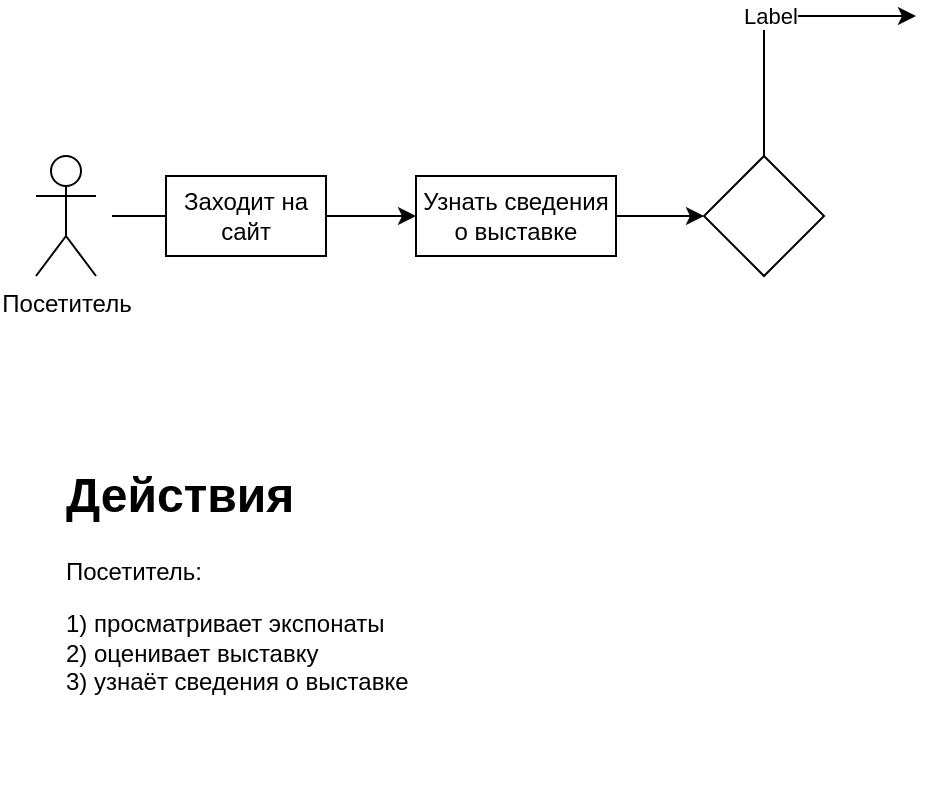 <mxfile version="15.3.4" type="github">
  <diagram id="r_qnH1HllNbgKLjlJHCZ" name="Page-1">
    <mxGraphModel dx="990" dy="575" grid="1" gridSize="10" guides="1" tooltips="1" connect="1" arrows="1" fold="1" page="1" pageScale="1" pageWidth="827" pageHeight="1169" math="0" shadow="0">
      <root>
        <mxCell id="0" />
        <mxCell id="1" parent="0" />
        <mxCell id="lHqvFT1bvPYRfDelncX7-1" value="&lt;h1&gt;Действия&lt;/h1&gt;&lt;p&gt;Посетитель:&lt;/p&gt;&lt;p style=&quot;text-align: justify&quot;&gt;&lt;span&gt;1) п&lt;/span&gt;&lt;span&gt;росматривает экспонаты&lt;/span&gt;&lt;br&gt;&lt;span&gt;2) оценивает выставку&lt;/span&gt;&lt;br&gt;&lt;span&gt;3) узнаёт сведения о выставке&lt;/span&gt;&lt;br&gt;&lt;/p&gt;" style="text;html=1;strokeColor=none;fillColor=none;spacing=5;spacingTop=-20;whiteSpace=wrap;overflow=hidden;rounded=0;hachureGap=4;pointerEvents=0;" vertex="1" parent="1">
          <mxGeometry x="60" y="310" width="190" height="170" as="geometry" />
        </mxCell>
        <mxCell id="lHqvFT1bvPYRfDelncX7-2" value="Посетитель" style="shape=umlActor;verticalLabelPosition=bottom;verticalAlign=top;html=1;outlineConnect=0;hachureGap=4;pointerEvents=0;" vertex="1" parent="1">
          <mxGeometry x="50" y="160" width="30" height="60" as="geometry" />
        </mxCell>
        <mxCell id="lHqvFT1bvPYRfDelncX7-4" value="Заходит на сайт" style="rounded=0;whiteSpace=wrap;html=1;hachureGap=4;pointerEvents=0;strokeWidth=1;" vertex="1" parent="1">
          <mxGeometry x="115" y="170" width="80" height="40" as="geometry" />
        </mxCell>
        <mxCell id="lHqvFT1bvPYRfDelncX7-7" value="" style="endArrow=none;html=1;startSize=14;endSize=14;sourcePerimeterSpacing=8;" edge="1" parent="1" source="lHqvFT1bvPYRfDelncX7-2" target="lHqvFT1bvPYRfDelncX7-4">
          <mxGeometry width="50" height="50" relative="1" as="geometry">
            <mxPoint x="88" y="190" as="sourcePoint" />
            <mxPoint x="160" y="190" as="targetPoint" />
          </mxGeometry>
        </mxCell>
        <mxCell id="lHqvFT1bvPYRfDelncX7-8" value="Узнать сведения о выставке" style="rounded=0;whiteSpace=wrap;html=1;hachureGap=4;pointerEvents=0;strokeWidth=1;" vertex="1" parent="1">
          <mxGeometry x="240" y="170" width="100" height="40" as="geometry" />
        </mxCell>
        <mxCell id="lHqvFT1bvPYRfDelncX7-18" value="" style="endArrow=classic;html=1;shadow=0;sourcePerimeterSpacing=8;targetPerimeterSpacing=8;exitX=1;exitY=0.5;exitDx=0;exitDy=0;entryX=0;entryY=0.5;entryDx=0;entryDy=0;" edge="1" parent="1" source="lHqvFT1bvPYRfDelncX7-4" target="lHqvFT1bvPYRfDelncX7-8">
          <mxGeometry width="50" height="50" relative="1" as="geometry">
            <mxPoint x="410" y="300" as="sourcePoint" />
            <mxPoint x="460" y="250" as="targetPoint" />
          </mxGeometry>
        </mxCell>
        <mxCell id="lHqvFT1bvPYRfDelncX7-20" value="" style="rhombus;whiteSpace=wrap;html=1;hachureGap=4;pointerEvents=0;strokeWidth=1;" vertex="1" parent="1">
          <mxGeometry x="384" y="160" width="60" height="60" as="geometry" />
        </mxCell>
        <mxCell id="lHqvFT1bvPYRfDelncX7-22" value="" style="endArrow=classic;html=1;shadow=0;sourcePerimeterSpacing=8;targetPerimeterSpacing=8;exitX=1;exitY=0.5;exitDx=0;exitDy=0;entryX=0;entryY=0.5;entryDx=0;entryDy=0;" edge="1" parent="1" source="lHqvFT1bvPYRfDelncX7-8" target="lHqvFT1bvPYRfDelncX7-20">
          <mxGeometry width="50" height="50" relative="1" as="geometry">
            <mxPoint x="410" y="300" as="sourcePoint" />
            <mxPoint x="460" y="250" as="targetPoint" />
          </mxGeometry>
        </mxCell>
        <mxCell id="lHqvFT1bvPYRfDelncX7-24" value="" style="endArrow=classic;html=1;shadow=0;sourcePerimeterSpacing=8;targetPerimeterSpacing=8;exitX=0.5;exitY=0;exitDx=0;exitDy=0;rounded=0;" edge="1" parent="1" source="lHqvFT1bvPYRfDelncX7-20">
          <mxGeometry relative="1" as="geometry">
            <mxPoint x="380" y="280" as="sourcePoint" />
            <mxPoint x="490" y="90" as="targetPoint" />
            <Array as="points">
              <mxPoint x="414" y="90" />
            </Array>
          </mxGeometry>
        </mxCell>
        <mxCell id="lHqvFT1bvPYRfDelncX7-25" value="Label" style="edgeLabel;resizable=0;html=1;align=center;verticalAlign=middle;" connectable="0" vertex="1" parent="lHqvFT1bvPYRfDelncX7-24">
          <mxGeometry relative="1" as="geometry" />
        </mxCell>
      </root>
    </mxGraphModel>
  </diagram>
</mxfile>
